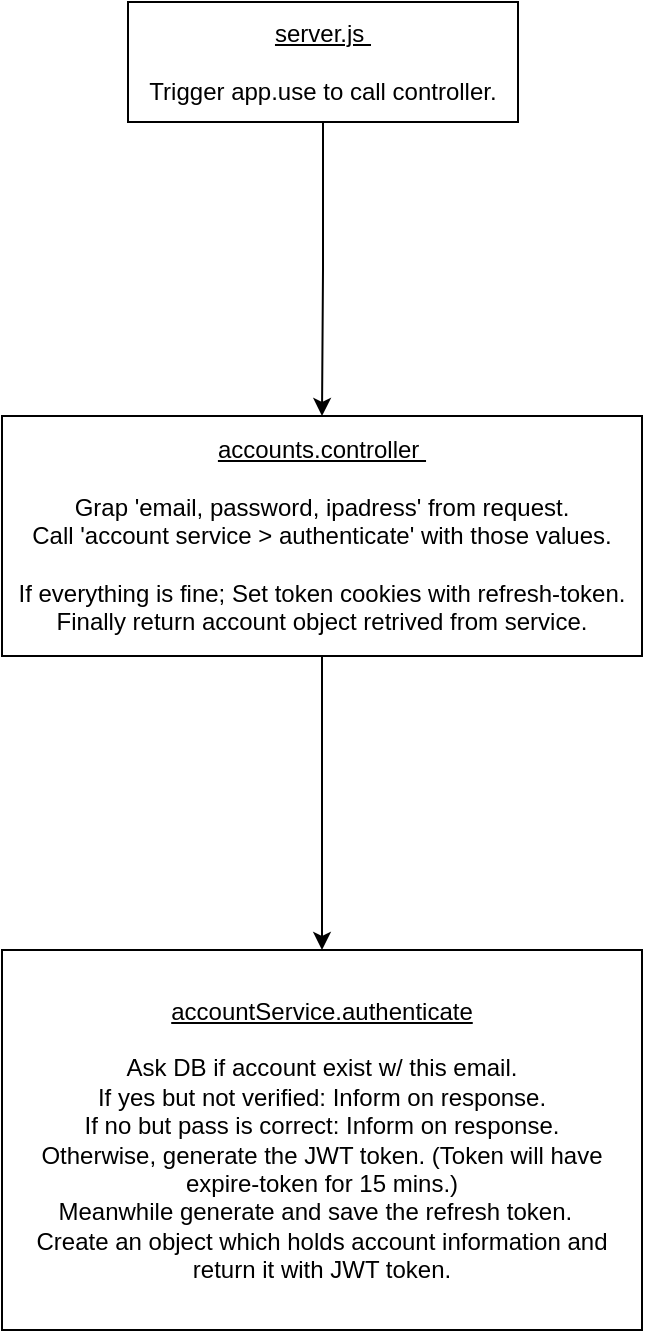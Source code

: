 <mxfile>
    <diagram id="sFNusDNnQ1Bx87vMDNIv" name="Page-1">
        <mxGraphModel dx="592" dy="605" grid="1" gridSize="10" guides="1" tooltips="1" connect="1" arrows="1" fold="1" page="1" pageScale="1" pageWidth="291" pageHeight="413" math="0" shadow="0">
            <root>
                <mxCell id="0"/>
                <mxCell id="1" parent="0"/>
                <mxCell id="4" value="" style="edgeStyle=orthogonalEdgeStyle;rounded=0;orthogonalLoop=1;jettySize=auto;html=1;" parent="1" source="2" target="3" edge="1">
                    <mxGeometry relative="1" as="geometry"/>
                </mxCell>
                <mxCell id="2" value="&lt;u&gt;server.js&amp;nbsp;&lt;/u&gt;&lt;br&gt;&lt;br&gt;Trigger app.use to call controller." style="whiteSpace=wrap;html=1;" parent="1" vertex="1">
                    <mxGeometry x="486" y="60" width="195" height="60" as="geometry"/>
                </mxCell>
                <mxCell id="6" value="" style="edgeStyle=orthogonalEdgeStyle;rounded=0;orthogonalLoop=1;jettySize=auto;html=1;" parent="1" source="3" target="5" edge="1">
                    <mxGeometry relative="1" as="geometry"/>
                </mxCell>
                <mxCell id="3" value="&lt;span&gt;&lt;u&gt;accounts.controller&amp;nbsp;&lt;br&gt;&lt;/u&gt;&lt;br&gt;Grap 'email, password, ipadress' from request.&lt;br&gt;Call 'account service &amp;gt; authenticate' with those values.&lt;br&gt;&lt;br&gt;If everything is fine;&amp;nbsp;&lt;/span&gt;Set token cookies with refresh-token.&lt;span&gt;&lt;br&gt;&amp;nbsp;Finally return account object retrived from service.&amp;nbsp;&lt;br&gt;&lt;/span&gt;" style="whiteSpace=wrap;html=1;" parent="1" vertex="1">
                    <mxGeometry x="423" y="267" width="320" height="120" as="geometry"/>
                </mxCell>
                <mxCell id="5" value="&lt;span&gt;&lt;u&gt;accountService.authenticate&lt;br&gt;&lt;/u&gt;&lt;br&gt;Ask DB if account exist w/ this email.&lt;br&gt;If yes but not verified: Inform on response.&lt;br&gt;If no but pass is correct: Inform on response.&lt;br&gt;Otherwise, generate the JWT token. (Token will have expire-token for 15 mins.)&lt;br&gt;Meanwhile generate and save the refresh token.&amp;nbsp;&amp;nbsp;&lt;br&gt;Create an object which holds account information and return it with JWT token.&lt;br&gt;&lt;/span&gt;" style="whiteSpace=wrap;html=1;" parent="1" vertex="1">
                    <mxGeometry x="423" y="534" width="320" height="190" as="geometry"/>
                </mxCell>
            </root>
        </mxGraphModel>
    </diagram>
</mxfile>